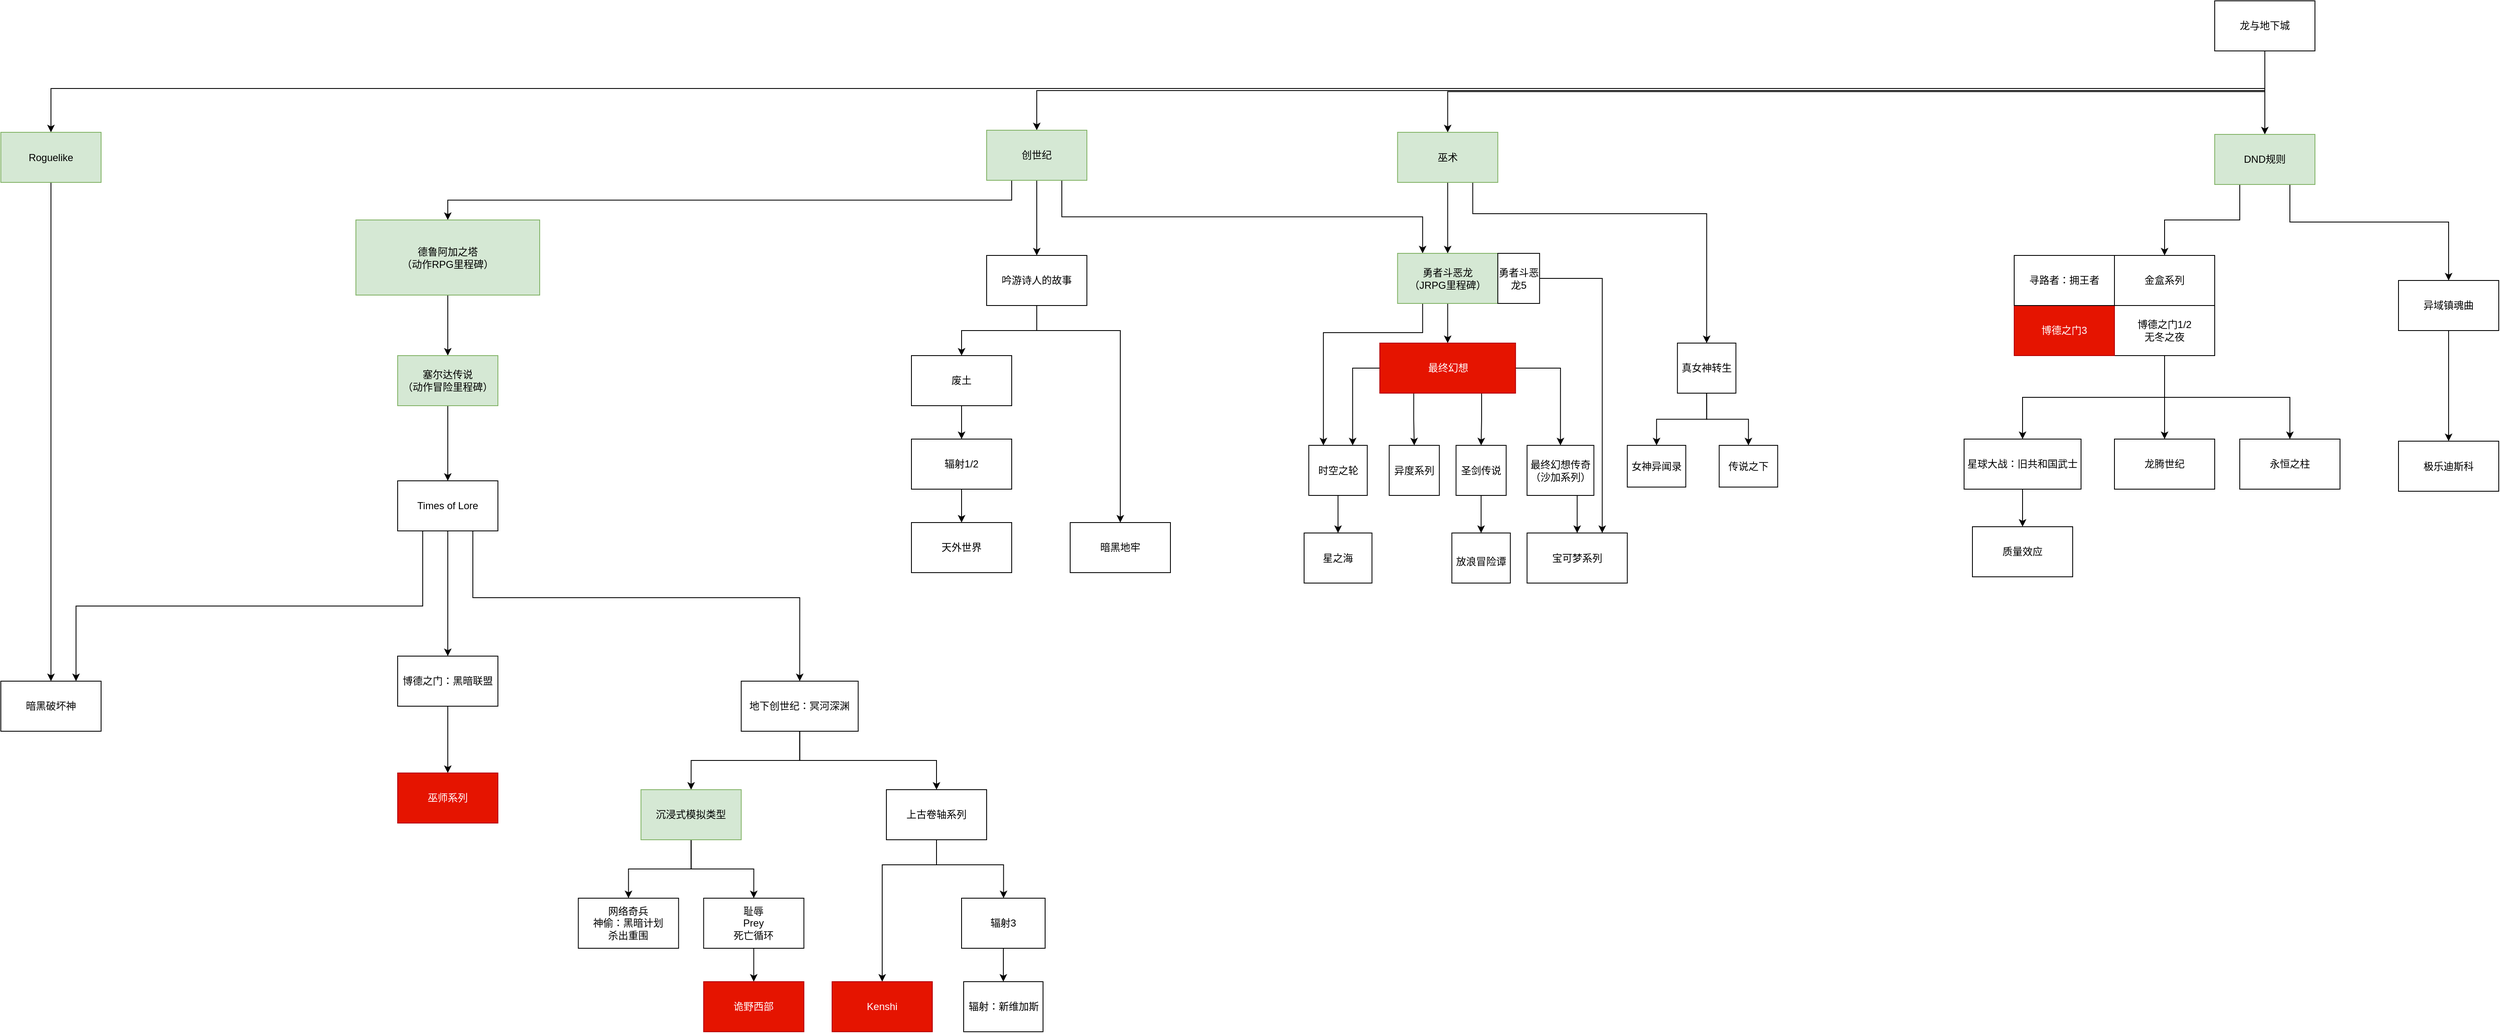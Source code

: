 <mxfile version="23.1.5" type="github">
  <diagram id="w-nJ-eyJlRG34p8Wt6uV" name="第 1 页">
    <mxGraphModel dx="4653" dy="1780" grid="1" gridSize="10" guides="1" tooltips="1" connect="1" arrows="1" fold="1" page="0" pageScale="1" pageWidth="827" pageHeight="1169" math="0" shadow="0">
      <root>
        <mxCell id="0" />
        <mxCell id="1" parent="0" />
        <mxCell id="O51LmECOLkoYSxK84_-_-6" style="edgeStyle=orthogonalEdgeStyle;rounded=0;orthogonalLoop=1;jettySize=auto;html=1;exitX=0.5;exitY=1;exitDx=0;exitDy=0;" parent="1" source="O51LmECOLkoYSxK84_-_-1" target="O51LmECOLkoYSxK84_-_-4" edge="1">
          <mxGeometry relative="1" as="geometry" />
        </mxCell>
        <mxCell id="O51LmECOLkoYSxK84_-_-15" style="edgeStyle=orthogonalEdgeStyle;rounded=0;orthogonalLoop=1;jettySize=auto;html=1;entryX=0.5;entryY=0;entryDx=0;entryDy=0;" parent="1" source="O51LmECOLkoYSxK84_-_-1" target="O51LmECOLkoYSxK84_-_-14" edge="1">
          <mxGeometry relative="1" as="geometry" />
        </mxCell>
        <mxCell id="O51LmECOLkoYSxK84_-_-43" style="edgeStyle=orthogonalEdgeStyle;rounded=0;orthogonalLoop=1;jettySize=auto;html=1;entryX=0.5;entryY=0;entryDx=0;entryDy=0;" parent="1" source="O51LmECOLkoYSxK84_-_-1" target="O51LmECOLkoYSxK84_-_-42" edge="1">
          <mxGeometry relative="1" as="geometry">
            <Array as="points">
              <mxPoint x="1690" y="110" />
              <mxPoint x="-960" y="110" />
            </Array>
          </mxGeometry>
        </mxCell>
        <mxCell id="4LCnpBkKu6pFPKdTCTja-13" style="edgeStyle=orthogonalEdgeStyle;rounded=0;orthogonalLoop=1;jettySize=auto;html=1;exitX=0.5;exitY=1;exitDx=0;exitDy=0;entryX=0.5;entryY=0;entryDx=0;entryDy=0;" parent="1" source="O51LmECOLkoYSxK84_-_-1" target="O51LmECOLkoYSxK84_-_-5" edge="1">
          <mxGeometry relative="1" as="geometry" />
        </mxCell>
        <mxCell id="O51LmECOLkoYSxK84_-_-1" value="龙与地下城" style="rounded=0;whiteSpace=wrap;html=1;" parent="1" vertex="1">
          <mxGeometry x="1630" y="5" width="120" height="60" as="geometry" />
        </mxCell>
        <mxCell id="O51LmECOLkoYSxK84_-_-41" style="edgeStyle=orthogonalEdgeStyle;rounded=0;orthogonalLoop=1;jettySize=auto;html=1;exitX=0.25;exitY=1;exitDx=0;exitDy=0;" parent="1" source="O51LmECOLkoYSxK84_-_-4" target="O51LmECOLkoYSxK84_-_-29" edge="1">
          <mxGeometry relative="1" as="geometry" />
        </mxCell>
        <mxCell id="4LCnpBkKu6pFPKdTCTja-17" style="edgeStyle=orthogonalEdgeStyle;rounded=0;orthogonalLoop=1;jettySize=auto;html=1;exitX=0.75;exitY=1;exitDx=0;exitDy=0;entryX=0.25;entryY=0;entryDx=0;entryDy=0;" parent="1" source="O51LmECOLkoYSxK84_-_-4" target="O51LmECOLkoYSxK84_-_-8" edge="1">
          <mxGeometry relative="1" as="geometry" />
        </mxCell>
        <mxCell id="GkkZgiXeQc9Gm0APtSh3-34" style="edgeStyle=orthogonalEdgeStyle;rounded=0;orthogonalLoop=1;jettySize=auto;html=1;exitX=0.5;exitY=1;exitDx=0;exitDy=0;entryX=0.5;entryY=0;entryDx=0;entryDy=0;" edge="1" parent="1" source="O51LmECOLkoYSxK84_-_-4" target="GkkZgiXeQc9Gm0APtSh3-33">
          <mxGeometry relative="1" as="geometry" />
        </mxCell>
        <mxCell id="O51LmECOLkoYSxK84_-_-4" value="创世纪" style="rounded=0;whiteSpace=wrap;html=1;fillColor=#d5e8d4;strokeColor=#82b366;" parent="1" vertex="1">
          <mxGeometry x="160" y="160" width="120" height="60" as="geometry" />
        </mxCell>
        <mxCell id="4LCnpBkKu6pFPKdTCTja-19" style="edgeStyle=orthogonalEdgeStyle;rounded=0;orthogonalLoop=1;jettySize=auto;html=1;exitX=0.5;exitY=1;exitDx=0;exitDy=0;entryX=0.5;entryY=0;entryDx=0;entryDy=0;" parent="1" source="O51LmECOLkoYSxK84_-_-5" target="O51LmECOLkoYSxK84_-_-8" edge="1">
          <mxGeometry relative="1" as="geometry">
            <Array as="points" />
          </mxGeometry>
        </mxCell>
        <mxCell id="GkkZgiXeQc9Gm0APtSh3-52" style="edgeStyle=orthogonalEdgeStyle;rounded=0;orthogonalLoop=1;jettySize=auto;html=1;exitX=0.75;exitY=1;exitDx=0;exitDy=0;entryX=0.5;entryY=0;entryDx=0;entryDy=0;" edge="1" parent="1" source="O51LmECOLkoYSxK84_-_-5" target="GkkZgiXeQc9Gm0APtSh3-2">
          <mxGeometry relative="1" as="geometry">
            <Array as="points">
              <mxPoint x="742" y="260" />
              <mxPoint x="1022" y="260" />
            </Array>
          </mxGeometry>
        </mxCell>
        <mxCell id="O51LmECOLkoYSxK84_-_-5" value="巫术" style="rounded=0;whiteSpace=wrap;html=1;fillColor=#d5e8d4;strokeColor=#82b366;" parent="1" vertex="1">
          <mxGeometry x="651.87" y="162.5" width="120" height="60" as="geometry" />
        </mxCell>
        <mxCell id="4LCnpBkKu6pFPKdTCTja-15" style="edgeStyle=orthogonalEdgeStyle;rounded=0;orthogonalLoop=1;jettySize=auto;html=1;exitX=0.5;exitY=1;exitDx=0;exitDy=0;entryX=0.5;entryY=0;entryDx=0;entryDy=0;" parent="1" source="O51LmECOLkoYSxK84_-_-8" target="EsOjQUVbrkSsDcICeVrX-1" edge="1">
          <mxGeometry relative="1" as="geometry" />
        </mxCell>
        <mxCell id="GkkZgiXeQc9Gm0APtSh3-28" style="edgeStyle=orthogonalEdgeStyle;rounded=0;orthogonalLoop=1;jettySize=auto;html=1;exitX=0.25;exitY=1;exitDx=0;exitDy=0;entryX=0.25;entryY=0;entryDx=0;entryDy=0;" edge="1" parent="1" source="O51LmECOLkoYSxK84_-_-8" target="4LCnpBkKu6pFPKdTCTja-20">
          <mxGeometry relative="1" as="geometry">
            <Array as="points">
              <mxPoint x="681.87" y="402.5" />
              <mxPoint x="562.87" y="402.5" />
            </Array>
          </mxGeometry>
        </mxCell>
        <mxCell id="O51LmECOLkoYSxK84_-_-8" value="&lt;div&gt;勇者斗恶龙&lt;/div&gt;&lt;div&gt;（JRPG里程碑）&lt;br&gt;&lt;/div&gt;" style="rounded=0;whiteSpace=wrap;html=1;fillColor=#d5e8d4;strokeColor=#82b366;" parent="1" vertex="1">
          <mxGeometry x="651.87" y="307.5" width="120" height="60" as="geometry" />
        </mxCell>
        <mxCell id="GkkZgiXeQc9Gm0APtSh3-45" style="edgeStyle=orthogonalEdgeStyle;rounded=0;orthogonalLoop=1;jettySize=auto;html=1;exitX=0.25;exitY=1;exitDx=0;exitDy=0;entryX=0.5;entryY=0;entryDx=0;entryDy=0;" edge="1" parent="1" source="O51LmECOLkoYSxK84_-_-14" target="O51LmECOLkoYSxK84_-_-16">
          <mxGeometry relative="1" as="geometry" />
        </mxCell>
        <mxCell id="GkkZgiXeQc9Gm0APtSh3-46" style="edgeStyle=orthogonalEdgeStyle;rounded=0;orthogonalLoop=1;jettySize=auto;html=1;exitX=0.75;exitY=1;exitDx=0;exitDy=0;entryX=0.5;entryY=0;entryDx=0;entryDy=0;" edge="1" parent="1" source="O51LmECOLkoYSxK84_-_-14" target="O51LmECOLkoYSxK84_-_-22">
          <mxGeometry relative="1" as="geometry">
            <Array as="points">
              <mxPoint x="1720" y="270" />
              <mxPoint x="1910" y="270" />
            </Array>
          </mxGeometry>
        </mxCell>
        <mxCell id="O51LmECOLkoYSxK84_-_-14" value="DND规则" style="rounded=0;whiteSpace=wrap;html=1;fillColor=#d5e8d4;strokeColor=#82b366;" parent="1" vertex="1">
          <mxGeometry x="1630" y="165" width="120" height="60" as="geometry" />
        </mxCell>
        <mxCell id="O51LmECOLkoYSxK84_-_-16" value="金盒系列" style="rounded=0;whiteSpace=wrap;html=1;" parent="1" vertex="1">
          <mxGeometry x="1510" y="310" width="120" height="60" as="geometry" />
        </mxCell>
        <mxCell id="GkkZgiXeQc9Gm0APtSh3-20" style="edgeStyle=orthogonalEdgeStyle;rounded=0;orthogonalLoop=1;jettySize=auto;html=1;exitX=0.5;exitY=1;exitDx=0;exitDy=0;" edge="1" parent="1" source="O51LmECOLkoYSxK84_-_-17" target="4LCnpBkKu6pFPKdTCTja-29">
          <mxGeometry relative="1" as="geometry" />
        </mxCell>
        <mxCell id="GkkZgiXeQc9Gm0APtSh3-21" style="edgeStyle=orthogonalEdgeStyle;rounded=0;orthogonalLoop=1;jettySize=auto;html=1;exitX=0.5;exitY=1;exitDx=0;exitDy=0;" edge="1" parent="1" source="O51LmECOLkoYSxK84_-_-17" target="GkkZgiXeQc9Gm0APtSh3-22">
          <mxGeometry relative="1" as="geometry">
            <mxPoint x="1650.0" y="500" as="targetPoint" />
          </mxGeometry>
        </mxCell>
        <mxCell id="GkkZgiXeQc9Gm0APtSh3-30" style="edgeStyle=orthogonalEdgeStyle;rounded=0;orthogonalLoop=1;jettySize=auto;html=1;exitX=0.5;exitY=1;exitDx=0;exitDy=0;entryX=0.5;entryY=0;entryDx=0;entryDy=0;" edge="1" parent="1" source="O51LmECOLkoYSxK84_-_-17" target="GkkZgiXeQc9Gm0APtSh3-29">
          <mxGeometry relative="1" as="geometry" />
        </mxCell>
        <mxCell id="O51LmECOLkoYSxK84_-_-17" value="&lt;div&gt;博德之门1/2&lt;/div&gt;无冬之夜" style="rounded=0;whiteSpace=wrap;html=1;" parent="1" vertex="1">
          <mxGeometry x="1510" y="370" width="120" height="60" as="geometry" />
        </mxCell>
        <mxCell id="O51LmECOLkoYSxK84_-_-19" value="博德之门3" style="rounded=0;whiteSpace=wrap;html=1;fillColor=#e51400;fontColor=#ffffff;strokeColor=#B20000;" parent="1" vertex="1">
          <mxGeometry x="1390" y="370" width="120" height="60" as="geometry" />
        </mxCell>
        <mxCell id="4LCnpBkKu6pFPKdTCTja-23" style="edgeStyle=orthogonalEdgeStyle;rounded=0;orthogonalLoop=1;jettySize=auto;html=1;exitX=0.5;exitY=1;exitDx=0;exitDy=0;entryX=0.5;entryY=0;entryDx=0;entryDy=0;" parent="1" source="O51LmECOLkoYSxK84_-_-22" target="O51LmECOLkoYSxK84_-_-23" edge="1">
          <mxGeometry relative="1" as="geometry" />
        </mxCell>
        <mxCell id="O51LmECOLkoYSxK84_-_-22" value="异域镇魂曲" style="rounded=0;whiteSpace=wrap;html=1;" parent="1" vertex="1">
          <mxGeometry x="1850" y="340" width="120" height="60" as="geometry" />
        </mxCell>
        <mxCell id="O51LmECOLkoYSxK84_-_-23" value="极乐迪斯科" style="rounded=0;whiteSpace=wrap;html=1;" parent="1" vertex="1">
          <mxGeometry x="1850" y="532.5" width="120" height="60" as="geometry" />
        </mxCell>
        <mxCell id="O51LmECOLkoYSxK84_-_-40" style="edgeStyle=orthogonalEdgeStyle;rounded=0;orthogonalLoop=1;jettySize=auto;html=1;entryX=0.5;entryY=0;entryDx=0;entryDy=0;" parent="1" source="O51LmECOLkoYSxK84_-_-26" target="O51LmECOLkoYSxK84_-_-39" edge="1">
          <mxGeometry relative="1" as="geometry" />
        </mxCell>
        <mxCell id="GkkZgiXeQc9Gm0APtSh3-26" style="edgeStyle=orthogonalEdgeStyle;rounded=0;orthogonalLoop=1;jettySize=auto;html=1;exitX=0.5;exitY=1;exitDx=0;exitDy=0;" edge="1" parent="1" source="O51LmECOLkoYSxK84_-_-26" target="O51LmECOLkoYSxK84_-_-37">
          <mxGeometry relative="1" as="geometry" />
        </mxCell>
        <mxCell id="O51LmECOLkoYSxK84_-_-26" value="地下创世纪：冥河深渊" style="rounded=0;whiteSpace=wrap;html=1;" parent="1" vertex="1">
          <mxGeometry x="-133.75" y="820" width="140" height="60" as="geometry" />
        </mxCell>
        <mxCell id="O51LmECOLkoYSxK84_-_-32" style="edgeStyle=orthogonalEdgeStyle;rounded=0;orthogonalLoop=1;jettySize=auto;html=1;entryX=0.5;entryY=0;entryDx=0;entryDy=0;" parent="1" source="O51LmECOLkoYSxK84_-_-29" target="O51LmECOLkoYSxK84_-_-31" edge="1">
          <mxGeometry relative="1" as="geometry" />
        </mxCell>
        <mxCell id="O51LmECOLkoYSxK84_-_-29" value="&lt;div&gt;德鲁阿加之塔&lt;/div&gt;&lt;div&gt;（动作RPG里程碑）&lt;br&gt;&lt;/div&gt;" style="rounded=0;whiteSpace=wrap;html=1;fillColor=#d5e8d4;strokeColor=#82b366;" parent="1" vertex="1">
          <mxGeometry x="-595" y="267.5" width="220" height="90" as="geometry" />
        </mxCell>
        <mxCell id="O51LmECOLkoYSxK84_-_-35" style="edgeStyle=orthogonalEdgeStyle;rounded=0;orthogonalLoop=1;jettySize=auto;html=1;exitX=0.5;exitY=1;exitDx=0;exitDy=0;entryX=0.5;entryY=0;entryDx=0;entryDy=0;" parent="1" source="O51LmECOLkoYSxK84_-_-31" target="O51LmECOLkoYSxK84_-_-33" edge="1">
          <mxGeometry relative="1" as="geometry" />
        </mxCell>
        <mxCell id="O51LmECOLkoYSxK84_-_-31" value="&lt;div&gt;塞尔达传说&lt;/div&gt;&lt;div&gt;（动作冒险里程碑）&lt;br&gt;&lt;/div&gt;" style="rounded=0;whiteSpace=wrap;html=1;fillColor=#d5e8d4;strokeColor=#82b366;" parent="1" vertex="1">
          <mxGeometry x="-545" y="430" width="120" height="60" as="geometry" />
        </mxCell>
        <mxCell id="O51LmECOLkoYSxK84_-_-52" style="edgeStyle=orthogonalEdgeStyle;rounded=0;orthogonalLoop=1;jettySize=auto;html=1;exitX=0.25;exitY=1;exitDx=0;exitDy=0;entryX=0.75;entryY=0;entryDx=0;entryDy=0;" parent="1" source="O51LmECOLkoYSxK84_-_-33" target="O51LmECOLkoYSxK84_-_-46" edge="1">
          <mxGeometry relative="1" as="geometry" />
        </mxCell>
        <mxCell id="O51LmECOLkoYSxK84_-_-54" style="edgeStyle=orthogonalEdgeStyle;rounded=0;orthogonalLoop=1;jettySize=auto;html=1;exitX=0.75;exitY=1;exitDx=0;exitDy=0;entryX=0.5;entryY=0;entryDx=0;entryDy=0;" parent="1" source="O51LmECOLkoYSxK84_-_-33" target="O51LmECOLkoYSxK84_-_-26" edge="1">
          <mxGeometry relative="1" as="geometry">
            <Array as="points">
              <mxPoint x="-455" y="720" />
              <mxPoint x="-64" y="720" />
            </Array>
          </mxGeometry>
        </mxCell>
        <mxCell id="O51LmECOLkoYSxK84_-_-55" style="edgeStyle=orthogonalEdgeStyle;rounded=0;orthogonalLoop=1;jettySize=auto;html=1;exitX=0.5;exitY=1;exitDx=0;exitDy=0;" parent="1" source="O51LmECOLkoYSxK84_-_-33" target="O51LmECOLkoYSxK84_-_-48" edge="1">
          <mxGeometry relative="1" as="geometry" />
        </mxCell>
        <mxCell id="O51LmECOLkoYSxK84_-_-33" value="Times of Lore" style="rounded=0;whiteSpace=wrap;html=1;" parent="1" vertex="1">
          <mxGeometry x="-545" y="580" width="120" height="60" as="geometry" />
        </mxCell>
        <mxCell id="EsOjQUVbrkSsDcICeVrX-4" style="edgeStyle=orthogonalEdgeStyle;rounded=0;orthogonalLoop=1;jettySize=auto;html=1;exitX=0.5;exitY=1;exitDx=0;exitDy=0;entryX=0.5;entryY=0;entryDx=0;entryDy=0;" parent="1" source="O51LmECOLkoYSxK84_-_-37" target="EsOjQUVbrkSsDcICeVrX-3" edge="1">
          <mxGeometry relative="1" as="geometry">
            <Array as="points">
              <mxPoint x="100.25" y="1040" />
              <mxPoint x="35.25" y="1040" />
            </Array>
          </mxGeometry>
        </mxCell>
        <mxCell id="GkkZgiXeQc9Gm0APtSh3-25" style="edgeStyle=orthogonalEdgeStyle;rounded=0;orthogonalLoop=1;jettySize=auto;html=1;exitX=0.5;exitY=1;exitDx=0;exitDy=0;" edge="1" parent="1" source="O51LmECOLkoYSxK84_-_-37" target="GkkZgiXeQc9Gm0APtSh3-12">
          <mxGeometry relative="1" as="geometry">
            <Array as="points">
              <mxPoint x="100.25" y="1040" />
              <mxPoint x="180.25" y="1040" />
            </Array>
          </mxGeometry>
        </mxCell>
        <mxCell id="O51LmECOLkoYSxK84_-_-37" value="上古卷轴系列" style="rounded=0;whiteSpace=wrap;html=1;" parent="1" vertex="1">
          <mxGeometry x="40" y="950" width="120" height="60" as="geometry" />
        </mxCell>
        <mxCell id="GkkZgiXeQc9Gm0APtSh3-7" style="edgeStyle=orthogonalEdgeStyle;rounded=0;orthogonalLoop=1;jettySize=auto;html=1;exitX=0.5;exitY=1;exitDx=0;exitDy=0;" edge="1" parent="1" source="O51LmECOLkoYSxK84_-_-39" target="GkkZgiXeQc9Gm0APtSh3-6">
          <mxGeometry relative="1" as="geometry" />
        </mxCell>
        <mxCell id="GkkZgiXeQc9Gm0APtSh3-9" style="edgeStyle=orthogonalEdgeStyle;rounded=0;orthogonalLoop=1;jettySize=auto;html=1;exitX=0.5;exitY=1;exitDx=0;exitDy=0;entryX=0.5;entryY=0;entryDx=0;entryDy=0;" edge="1" parent="1" source="O51LmECOLkoYSxK84_-_-39" target="GkkZgiXeQc9Gm0APtSh3-8">
          <mxGeometry relative="1" as="geometry" />
        </mxCell>
        <mxCell id="O51LmECOLkoYSxK84_-_-39" value="沉浸式模拟类型" style="rounded=0;whiteSpace=wrap;html=1;fillColor=#d5e8d4;strokeColor=#82b366;" parent="1" vertex="1">
          <mxGeometry x="-253.75" y="950" width="120" height="60" as="geometry" />
        </mxCell>
        <mxCell id="O51LmECOLkoYSxK84_-_-44" style="edgeStyle=orthogonalEdgeStyle;rounded=0;orthogonalLoop=1;jettySize=auto;html=1;exitX=0.5;exitY=1;exitDx=0;exitDy=0;entryX=0.5;entryY=0;entryDx=0;entryDy=0;" parent="1" source="O51LmECOLkoYSxK84_-_-42" target="O51LmECOLkoYSxK84_-_-46" edge="1">
          <mxGeometry relative="1" as="geometry">
            <mxPoint x="-960.333" y="660" as="targetPoint" />
          </mxGeometry>
        </mxCell>
        <mxCell id="O51LmECOLkoYSxK84_-_-42" value="Roguelike" style="rounded=0;whiteSpace=wrap;html=1;fillColor=#d5e8d4;strokeColor=#82b366;" parent="1" vertex="1">
          <mxGeometry x="-1020" y="162.5" width="120" height="60" as="geometry" />
        </mxCell>
        <mxCell id="O51LmECOLkoYSxK84_-_-46" value="暗黑破坏神" style="rounded=0;whiteSpace=wrap;html=1;" parent="1" vertex="1">
          <mxGeometry x="-1020" y="820" width="120" height="60" as="geometry" />
        </mxCell>
        <mxCell id="O51LmECOLkoYSxK84_-_-51" style="edgeStyle=orthogonalEdgeStyle;rounded=0;orthogonalLoop=1;jettySize=auto;html=1;exitX=0.5;exitY=1;exitDx=0;exitDy=0;" parent="1" source="O51LmECOLkoYSxK84_-_-48" target="O51LmECOLkoYSxK84_-_-50" edge="1">
          <mxGeometry relative="1" as="geometry" />
        </mxCell>
        <mxCell id="O51LmECOLkoYSxK84_-_-48" value="博德之门：黑暗联盟" style="rounded=0;whiteSpace=wrap;html=1;" parent="1" vertex="1">
          <mxGeometry x="-545" y="790" width="120" height="60" as="geometry" />
        </mxCell>
        <mxCell id="O51LmECOLkoYSxK84_-_-50" value="巫师系列" style="rounded=0;whiteSpace=wrap;html=1;fillColor=#e51400;fontColor=#ffffff;strokeColor=#B20000;" parent="1" vertex="1">
          <mxGeometry x="-545" y="930" width="120" height="60" as="geometry" />
        </mxCell>
        <mxCell id="O51LmECOLkoYSxK84_-_-60" style="edgeStyle=orthogonalEdgeStyle;rounded=0;orthogonalLoop=1;jettySize=auto;html=1;entryX=0.5;entryY=0;entryDx=0;entryDy=0;" parent="1" source="O51LmECOLkoYSxK84_-_-57" target="O51LmECOLkoYSxK84_-_-59" edge="1">
          <mxGeometry relative="1" as="geometry" />
        </mxCell>
        <mxCell id="O51LmECOLkoYSxK84_-_-57" value="废土" style="rounded=0;whiteSpace=wrap;html=1;" parent="1" vertex="1">
          <mxGeometry x="70" y="430" width="120" height="60" as="geometry" />
        </mxCell>
        <mxCell id="GkkZgiXeQc9Gm0APtSh3-31" style="edgeStyle=orthogonalEdgeStyle;rounded=0;orthogonalLoop=1;jettySize=auto;html=1;exitX=0.5;exitY=1;exitDx=0;exitDy=0;" edge="1" parent="1" source="O51LmECOLkoYSxK84_-_-59" target="GkkZgiXeQc9Gm0APtSh3-32">
          <mxGeometry relative="1" as="geometry">
            <mxPoint x="129.667" y="640" as="targetPoint" />
          </mxGeometry>
        </mxCell>
        <mxCell id="O51LmECOLkoYSxK84_-_-59" value="辐射1/2" style="rounded=0;whiteSpace=wrap;html=1;" parent="1" vertex="1">
          <mxGeometry x="70" y="530" width="120" height="60" as="geometry" />
        </mxCell>
        <mxCell id="O51LmECOLkoYSxK84_-_-61" value="寻路者：拥王者" style="rounded=0;whiteSpace=wrap;html=1;" parent="1" vertex="1">
          <mxGeometry x="1390" y="310" width="120" height="60" as="geometry" />
        </mxCell>
        <mxCell id="4LCnpBkKu6pFPKdTCTja-2" style="edgeStyle=orthogonalEdgeStyle;rounded=0;orthogonalLoop=1;jettySize=auto;html=1;exitX=1;exitY=0.5;exitDx=0;exitDy=0;entryX=0.5;entryY=0;entryDx=0;entryDy=0;" parent="1" source="EsOjQUVbrkSsDcICeVrX-1" target="4LCnpBkKu6pFPKdTCTja-1" edge="1">
          <mxGeometry relative="1" as="geometry" />
        </mxCell>
        <mxCell id="4LCnpBkKu6pFPKdTCTja-22" style="edgeStyle=orthogonalEdgeStyle;rounded=0;orthogonalLoop=1;jettySize=auto;html=1;exitX=0;exitY=0.5;exitDx=0;exitDy=0;entryX=0.75;entryY=0;entryDx=0;entryDy=0;" parent="1" source="EsOjQUVbrkSsDcICeVrX-1" target="4LCnpBkKu6pFPKdTCTja-20" edge="1">
          <mxGeometry relative="1" as="geometry" />
        </mxCell>
        <mxCell id="GkkZgiXeQc9Gm0APtSh3-18" style="edgeStyle=orthogonalEdgeStyle;rounded=0;orthogonalLoop=1;jettySize=auto;html=1;exitX=0.75;exitY=1;exitDx=0;exitDy=0;" edge="1" parent="1" source="EsOjQUVbrkSsDcICeVrX-1" target="4LCnpBkKu6pFPKdTCTja-25">
          <mxGeometry relative="1" as="geometry" />
        </mxCell>
        <mxCell id="GkkZgiXeQc9Gm0APtSh3-23" style="edgeStyle=orthogonalEdgeStyle;rounded=0;orthogonalLoop=1;jettySize=auto;html=1;exitX=0.25;exitY=1;exitDx=0;exitDy=0;entryX=0.5;entryY=0;entryDx=0;entryDy=0;" edge="1" parent="1" source="EsOjQUVbrkSsDcICeVrX-1" target="GkkZgiXeQc9Gm0APtSh3-17">
          <mxGeometry relative="1" as="geometry" />
        </mxCell>
        <mxCell id="EsOjQUVbrkSsDcICeVrX-1" value="最终幻想" style="rounded=0;whiteSpace=wrap;html=1;fillColor=#e51400;fontColor=#ffffff;strokeColor=#B20000;" parent="1" vertex="1">
          <mxGeometry x="630.62" y="415" width="162.5" height="60" as="geometry" />
        </mxCell>
        <mxCell id="EsOjQUVbrkSsDcICeVrX-3" value="Kenshi" style="rounded=0;whiteSpace=wrap;html=1;fillColor=#e51400;fontColor=#ffffff;strokeColor=#B20000;" parent="1" vertex="1">
          <mxGeometry x="-25" y="1180" width="120" height="60" as="geometry" />
        </mxCell>
        <mxCell id="GkkZgiXeQc9Gm0APtSh3-51" style="edgeStyle=orthogonalEdgeStyle;rounded=0;orthogonalLoop=1;jettySize=auto;html=1;exitX=0.75;exitY=1;exitDx=0;exitDy=0;entryX=0.5;entryY=0;entryDx=0;entryDy=0;" edge="1" parent="1" source="4LCnpBkKu6pFPKdTCTja-1" target="4LCnpBkKu6pFPKdTCTja-3">
          <mxGeometry relative="1" as="geometry" />
        </mxCell>
        <mxCell id="4LCnpBkKu6pFPKdTCTja-1" value="&lt;div&gt;最终幻想传奇&lt;/div&gt;&lt;div&gt;（沙加系列）&lt;/div&gt;" style="rounded=0;whiteSpace=wrap;html=1;" parent="1" vertex="1">
          <mxGeometry x="806.87" y="537.5" width="80" height="60" as="geometry" />
        </mxCell>
        <mxCell id="4LCnpBkKu6pFPKdTCTja-3" value="宝可梦系列" style="rounded=0;whiteSpace=wrap;html=1;" parent="1" vertex="1">
          <mxGeometry x="806.87" y="642.5" width="120" height="60" as="geometry" />
        </mxCell>
        <mxCell id="GkkZgiXeQc9Gm0APtSh3-47" style="edgeStyle=orthogonalEdgeStyle;rounded=0;orthogonalLoop=1;jettySize=auto;html=1;exitX=1;exitY=0.5;exitDx=0;exitDy=0;entryX=0.75;entryY=0;entryDx=0;entryDy=0;" edge="1" parent="1" source="4LCnpBkKu6pFPKdTCTja-8" target="4LCnpBkKu6pFPKdTCTja-3">
          <mxGeometry relative="1" as="geometry" />
        </mxCell>
        <mxCell id="4LCnpBkKu6pFPKdTCTja-8" value="&lt;div&gt;勇者斗恶龙5&lt;/div&gt;" style="rounded=0;whiteSpace=wrap;html=1;" parent="1" vertex="1">
          <mxGeometry x="771.87" y="307.5" width="50" height="60" as="geometry" />
        </mxCell>
        <mxCell id="GkkZgiXeQc9Gm0APtSh3-39" style="edgeStyle=orthogonalEdgeStyle;rounded=0;orthogonalLoop=1;jettySize=auto;html=1;exitX=0.5;exitY=1;exitDx=0;exitDy=0;entryX=0.5;entryY=0;entryDx=0;entryDy=0;" edge="1" parent="1" source="4LCnpBkKu6pFPKdTCTja-20" target="GkkZgiXeQc9Gm0APtSh3-38">
          <mxGeometry relative="1" as="geometry" />
        </mxCell>
        <mxCell id="4LCnpBkKu6pFPKdTCTja-20" value="时空之轮" style="rounded=0;whiteSpace=wrap;html=1;" parent="1" vertex="1">
          <mxGeometry x="545.62" y="537.5" width="70" height="60" as="geometry" />
        </mxCell>
        <mxCell id="4LCnpBkKu6pFPKdTCTja-27" style="edgeStyle=orthogonalEdgeStyle;rounded=0;orthogonalLoop=1;jettySize=auto;html=1;exitX=0.5;exitY=1;exitDx=0;exitDy=0;entryX=0.5;entryY=0;entryDx=0;entryDy=0;" parent="1" source="4LCnpBkKu6pFPKdTCTja-25" target="4LCnpBkKu6pFPKdTCTja-26" edge="1">
          <mxGeometry relative="1" as="geometry" />
        </mxCell>
        <mxCell id="4LCnpBkKu6pFPKdTCTja-25" value="圣剑传说" style="rounded=0;whiteSpace=wrap;html=1;" parent="1" vertex="1">
          <mxGeometry x="721.87" y="537.5" width="60" height="60" as="geometry" />
        </mxCell>
        <mxCell id="4LCnpBkKu6pFPKdTCTja-26" value="&lt;h1 dir=&quot;ltr&quot; lang=&quot;zh-Hans-CN&quot; class=&quot;firstHeading mw-first-heading&quot; id=&quot;firstHeading&quot;&gt;&lt;font style=&quot;font-size: 12px;&quot;&gt;&lt;span style=&quot;font-weight: normal;&quot;&gt;放浪冒险谭&lt;/span&gt;&lt;/font&gt;&lt;/h1&gt;" style="rounded=0;whiteSpace=wrap;html=1;" parent="1" vertex="1">
          <mxGeometry x="716.87" y="642.5" width="70" height="60" as="geometry" />
        </mxCell>
        <mxCell id="4LCnpBkKu6pFPKdTCTja-30" style="edgeStyle=orthogonalEdgeStyle;rounded=0;orthogonalLoop=1;jettySize=auto;html=1;exitX=0.5;exitY=1;exitDx=0;exitDy=0;" parent="1" source="4LCnpBkKu6pFPKdTCTja-29" target="4LCnpBkKu6pFPKdTCTja-31" edge="1">
          <mxGeometry relative="1" as="geometry">
            <mxPoint x="1400" y="740" as="targetPoint" />
          </mxGeometry>
        </mxCell>
        <mxCell id="4LCnpBkKu6pFPKdTCTja-29" value="星球大战：旧共和国武士" style="rounded=0;whiteSpace=wrap;html=1;" parent="1" vertex="1">
          <mxGeometry x="1330" y="530" width="140" height="60" as="geometry" />
        </mxCell>
        <mxCell id="4LCnpBkKu6pFPKdTCTja-31" value="质量效应" style="rounded=0;whiteSpace=wrap;html=1;" parent="1" vertex="1">
          <mxGeometry x="1340" y="635" width="120" height="60" as="geometry" />
        </mxCell>
        <mxCell id="GkkZgiXeQc9Gm0APtSh3-4" style="edgeStyle=orthogonalEdgeStyle;rounded=0;orthogonalLoop=1;jettySize=auto;html=1;exitX=0.5;exitY=1;exitDx=0;exitDy=0;" edge="1" parent="1" source="GkkZgiXeQc9Gm0APtSh3-2" target="GkkZgiXeQc9Gm0APtSh3-5">
          <mxGeometry relative="1" as="geometry">
            <mxPoint x="1046.87" y="560" as="targetPoint" />
          </mxGeometry>
        </mxCell>
        <mxCell id="GkkZgiXeQc9Gm0APtSh3-42" style="edgeStyle=orthogonalEdgeStyle;rounded=0;orthogonalLoop=1;jettySize=auto;html=1;exitX=0.5;exitY=1;exitDx=0;exitDy=0;entryX=0.5;entryY=0;entryDx=0;entryDy=0;" edge="1" parent="1" source="GkkZgiXeQc9Gm0APtSh3-2" target="GkkZgiXeQc9Gm0APtSh3-41">
          <mxGeometry relative="1" as="geometry" />
        </mxCell>
        <mxCell id="GkkZgiXeQc9Gm0APtSh3-2" value="真女神转生" style="rounded=0;whiteSpace=wrap;html=1;" vertex="1" parent="1">
          <mxGeometry x="986.87" y="415" width="70" height="60" as="geometry" />
        </mxCell>
        <mxCell id="GkkZgiXeQc9Gm0APtSh3-5" value="女神异闻录" style="rounded=0;whiteSpace=wrap;html=1;" vertex="1" parent="1">
          <mxGeometry x="926.87" y="537.5" width="70" height="50" as="geometry" />
        </mxCell>
        <mxCell id="GkkZgiXeQc9Gm0APtSh3-6" value="&lt;div&gt;网络奇兵&lt;/div&gt;&lt;div&gt;神偷：黑暗计划&lt;/div&gt;&lt;div&gt;杀出重围&lt;br&gt;&lt;/div&gt;" style="rounded=0;whiteSpace=wrap;html=1;" vertex="1" parent="1">
          <mxGeometry x="-328.75" y="1080" width="120" height="60" as="geometry" />
        </mxCell>
        <mxCell id="GkkZgiXeQc9Gm0APtSh3-10" style="edgeStyle=orthogonalEdgeStyle;rounded=0;orthogonalLoop=1;jettySize=auto;html=1;exitX=0.5;exitY=1;exitDx=0;exitDy=0;" edge="1" parent="1" source="GkkZgiXeQc9Gm0APtSh3-8" target="GkkZgiXeQc9Gm0APtSh3-11">
          <mxGeometry relative="1" as="geometry">
            <mxPoint x="-118.75" y="1220" as="targetPoint" />
          </mxGeometry>
        </mxCell>
        <mxCell id="GkkZgiXeQc9Gm0APtSh3-8" value="&lt;div&gt;耻辱&lt;/div&gt;&lt;div&gt;Prey&lt;/div&gt;&lt;div&gt;死亡循环&lt;br&gt;&lt;/div&gt;" style="rounded=0;whiteSpace=wrap;html=1;" vertex="1" parent="1">
          <mxGeometry x="-178.75" y="1080" width="120" height="60" as="geometry" />
        </mxCell>
        <mxCell id="GkkZgiXeQc9Gm0APtSh3-11" value="诡野西部" style="rounded=0;whiteSpace=wrap;html=1;fillColor=#e51400;fontColor=#ffffff;strokeColor=#B20000;" vertex="1" parent="1">
          <mxGeometry x="-178.75" y="1180" width="120" height="60" as="geometry" />
        </mxCell>
        <mxCell id="GkkZgiXeQc9Gm0APtSh3-24" style="edgeStyle=orthogonalEdgeStyle;rounded=0;orthogonalLoop=1;jettySize=auto;html=1;exitX=0.5;exitY=1;exitDx=0;exitDy=0;" edge="1" parent="1" source="GkkZgiXeQc9Gm0APtSh3-12" target="GkkZgiXeQc9Gm0APtSh3-15">
          <mxGeometry relative="1" as="geometry" />
        </mxCell>
        <mxCell id="GkkZgiXeQc9Gm0APtSh3-12" value="辐射3" style="rounded=0;whiteSpace=wrap;html=1;" vertex="1" parent="1">
          <mxGeometry x="130" y="1080" width="100" height="60" as="geometry" />
        </mxCell>
        <mxCell id="GkkZgiXeQc9Gm0APtSh3-15" value="辐射：新维加斯" style="rounded=0;whiteSpace=wrap;html=1;" vertex="1" parent="1">
          <mxGeometry x="132.5" y="1180" width="95" height="60" as="geometry" />
        </mxCell>
        <mxCell id="GkkZgiXeQc9Gm0APtSh3-17" value="异度系列" style="rounded=0;whiteSpace=wrap;html=1;" vertex="1" parent="1">
          <mxGeometry x="641.87" y="537.5" width="60" height="60" as="geometry" />
        </mxCell>
        <mxCell id="GkkZgiXeQc9Gm0APtSh3-22" value="龙腾世纪" style="rounded=0;whiteSpace=wrap;html=1;" vertex="1" parent="1">
          <mxGeometry x="1510.0" y="530" width="120" height="60" as="geometry" />
        </mxCell>
        <mxCell id="GkkZgiXeQc9Gm0APtSh3-29" value="永恒之柱" style="rounded=0;whiteSpace=wrap;html=1;" vertex="1" parent="1">
          <mxGeometry x="1660" y="530" width="120" height="60" as="geometry" />
        </mxCell>
        <mxCell id="GkkZgiXeQc9Gm0APtSh3-32" value="天外世界" style="rounded=0;whiteSpace=wrap;html=1;" vertex="1" parent="1">
          <mxGeometry x="69.997" y="630" width="120" height="60" as="geometry" />
        </mxCell>
        <mxCell id="GkkZgiXeQc9Gm0APtSh3-35" style="edgeStyle=orthogonalEdgeStyle;rounded=0;orthogonalLoop=1;jettySize=auto;html=1;exitX=0.5;exitY=1;exitDx=0;exitDy=0;entryX=0.5;entryY=0;entryDx=0;entryDy=0;" edge="1" parent="1" source="GkkZgiXeQc9Gm0APtSh3-33" target="O51LmECOLkoYSxK84_-_-57">
          <mxGeometry relative="1" as="geometry" />
        </mxCell>
        <mxCell id="GkkZgiXeQc9Gm0APtSh3-40" style="edgeStyle=orthogonalEdgeStyle;rounded=0;orthogonalLoop=1;jettySize=auto;html=1;exitX=0.5;exitY=1;exitDx=0;exitDy=0;entryX=0.5;entryY=0;entryDx=0;entryDy=0;" edge="1" parent="1" source="GkkZgiXeQc9Gm0APtSh3-33" target="GkkZgiXeQc9Gm0APtSh3-36">
          <mxGeometry relative="1" as="geometry">
            <Array as="points">
              <mxPoint x="220" y="400" />
              <mxPoint x="320" y="400" />
              <mxPoint x="320" y="620" />
            </Array>
          </mxGeometry>
        </mxCell>
        <mxCell id="GkkZgiXeQc9Gm0APtSh3-33" value="吟游诗人的故事" style="rounded=0;whiteSpace=wrap;html=1;" vertex="1" parent="1">
          <mxGeometry x="160" y="310" width="120" height="60" as="geometry" />
        </mxCell>
        <mxCell id="GkkZgiXeQc9Gm0APtSh3-36" value="暗黑地牢" style="rounded=0;whiteSpace=wrap;html=1;" vertex="1" parent="1">
          <mxGeometry x="260" y="630" width="120" height="60" as="geometry" />
        </mxCell>
        <mxCell id="GkkZgiXeQc9Gm0APtSh3-38" value="星之海" style="rounded=0;whiteSpace=wrap;html=1;" vertex="1" parent="1">
          <mxGeometry x="540" y="642.5" width="81.25" height="60" as="geometry" />
        </mxCell>
        <mxCell id="GkkZgiXeQc9Gm0APtSh3-41" value="传说之下" style="rounded=0;whiteSpace=wrap;html=1;" vertex="1" parent="1">
          <mxGeometry x="1036.87" y="537.5" width="70" height="50" as="geometry" />
        </mxCell>
      </root>
    </mxGraphModel>
  </diagram>
</mxfile>
